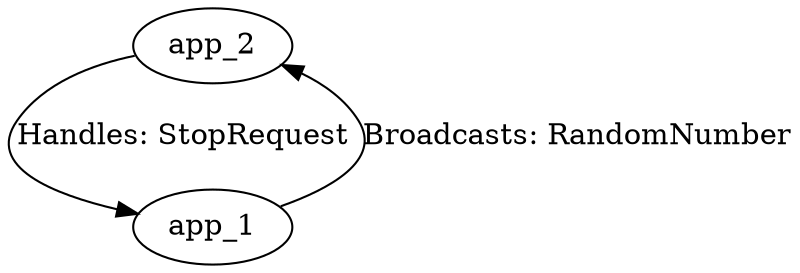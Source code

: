 digraph {
    0 [ label = "app_2"]
    1 [ label = "app_1"]
    1 -> 0 [ label = "Broadcasts: RandomNumber"]
    0 -> 1 [ label = "Handles: StopRequest"]
}

